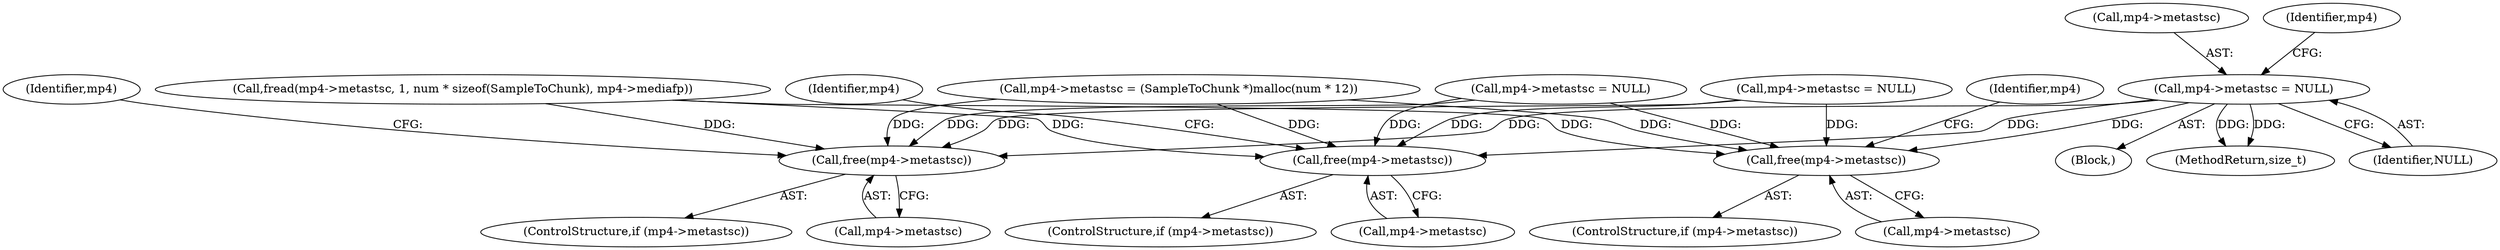 digraph "0_gpmf-parser_341f12cd5b97ab419e53853ca00176457c9f1681_5@pointer" {
"1001697" [label="(Call,mp4->metastsc = NULL)"];
"1000768" [label="(Call,free(mp4->metastsc))"];
"1001337" [label="(Call,free(mp4->metastsc))"];
"1001693" [label="(Call,free(mp4->metastsc))"];
"1001341" [label="(Call,mp4->metastsc = NULL)"];
"1001699" [label="(Identifier,mp4)"];
"1001698" [label="(Call,mp4->metastsc)"];
"1000764" [label="(ControlStructure,if (mp4->metastsc))"];
"1000769" [label="(Call,mp4->metastsc)"];
"1000774" [label="(Identifier,mp4)"];
"1001704" [label="(Identifier,mp4)"];
"1001562" [label="(Block,)"];
"1001693" [label="(Call,free(mp4->metastsc))"];
"1001333" [label="(ControlStructure,if (mp4->metastsc))"];
"1001338" [label="(Call,mp4->metastsc)"];
"1000772" [label="(Call,mp4->metastsc = (SampleToChunk *)malloc(num * 12))"];
"1001992" [label="(MethodReturn,size_t)"];
"1001697" [label="(Call,mp4->metastsc = NULL)"];
"1001337" [label="(Call,free(mp4->metastsc))"];
"1001689" [label="(ControlStructure,if (mp4->metastsc))"];
"1000885" [label="(Call,mp4->metastsc = NULL)"];
"1000768" [label="(Call,free(mp4->metastsc))"];
"1001343" [label="(Identifier,mp4)"];
"1000793" [label="(Call,fread(mp4->metastsc, 1, num * sizeof(SampleToChunk), mp4->mediafp))"];
"1001701" [label="(Identifier,NULL)"];
"1001694" [label="(Call,mp4->metastsc)"];
"1001697" -> "1001562"  [label="AST: "];
"1001697" -> "1001701"  [label="CFG: "];
"1001698" -> "1001697"  [label="AST: "];
"1001701" -> "1001697"  [label="AST: "];
"1001704" -> "1001697"  [label="CFG: "];
"1001697" -> "1001992"  [label="DDG: "];
"1001697" -> "1001992"  [label="DDG: "];
"1001697" -> "1000768"  [label="DDG: "];
"1001697" -> "1001337"  [label="DDG: "];
"1001697" -> "1001693"  [label="DDG: "];
"1000768" -> "1000764"  [label="AST: "];
"1000768" -> "1000769"  [label="CFG: "];
"1000769" -> "1000768"  [label="AST: "];
"1000774" -> "1000768"  [label="CFG: "];
"1000772" -> "1000768"  [label="DDG: "];
"1001341" -> "1000768"  [label="DDG: "];
"1000885" -> "1000768"  [label="DDG: "];
"1000793" -> "1000768"  [label="DDG: "];
"1001337" -> "1001333"  [label="AST: "];
"1001337" -> "1001338"  [label="CFG: "];
"1001338" -> "1001337"  [label="AST: "];
"1001343" -> "1001337"  [label="CFG: "];
"1000772" -> "1001337"  [label="DDG: "];
"1001341" -> "1001337"  [label="DDG: "];
"1000885" -> "1001337"  [label="DDG: "];
"1000793" -> "1001337"  [label="DDG: "];
"1001693" -> "1001689"  [label="AST: "];
"1001693" -> "1001694"  [label="CFG: "];
"1001694" -> "1001693"  [label="AST: "];
"1001699" -> "1001693"  [label="CFG: "];
"1000772" -> "1001693"  [label="DDG: "];
"1001341" -> "1001693"  [label="DDG: "];
"1000885" -> "1001693"  [label="DDG: "];
"1000793" -> "1001693"  [label="DDG: "];
}
